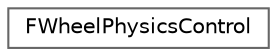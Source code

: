digraph "类继承关系图"
{
 // INTERACTIVE_SVG=YES
 // LATEX_PDF_SIZE
  bgcolor="transparent";
  edge [fontname=Helvetica,fontsize=10,labelfontname=Helvetica,labelfontsize=10];
  node [fontname=Helvetica,fontsize=10,shape=box,height=0.2,width=0.4];
  rankdir="LR";
  Node0 [id="Node000000",label="FWheelPhysicsControl",height=0.2,width=0.4,color="grey40", fillcolor="white", style="filled",URL="$db/dfe/structFWheelPhysicsControl.html",tooltip=" "];
}
